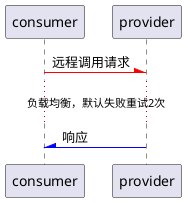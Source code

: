 @startuml

consumer -[#red]\ provider : 远程调用请求

... 负载均衡，默认失败重试2次 ...

consumer /[#blue]- provider : 响应

@enduml
